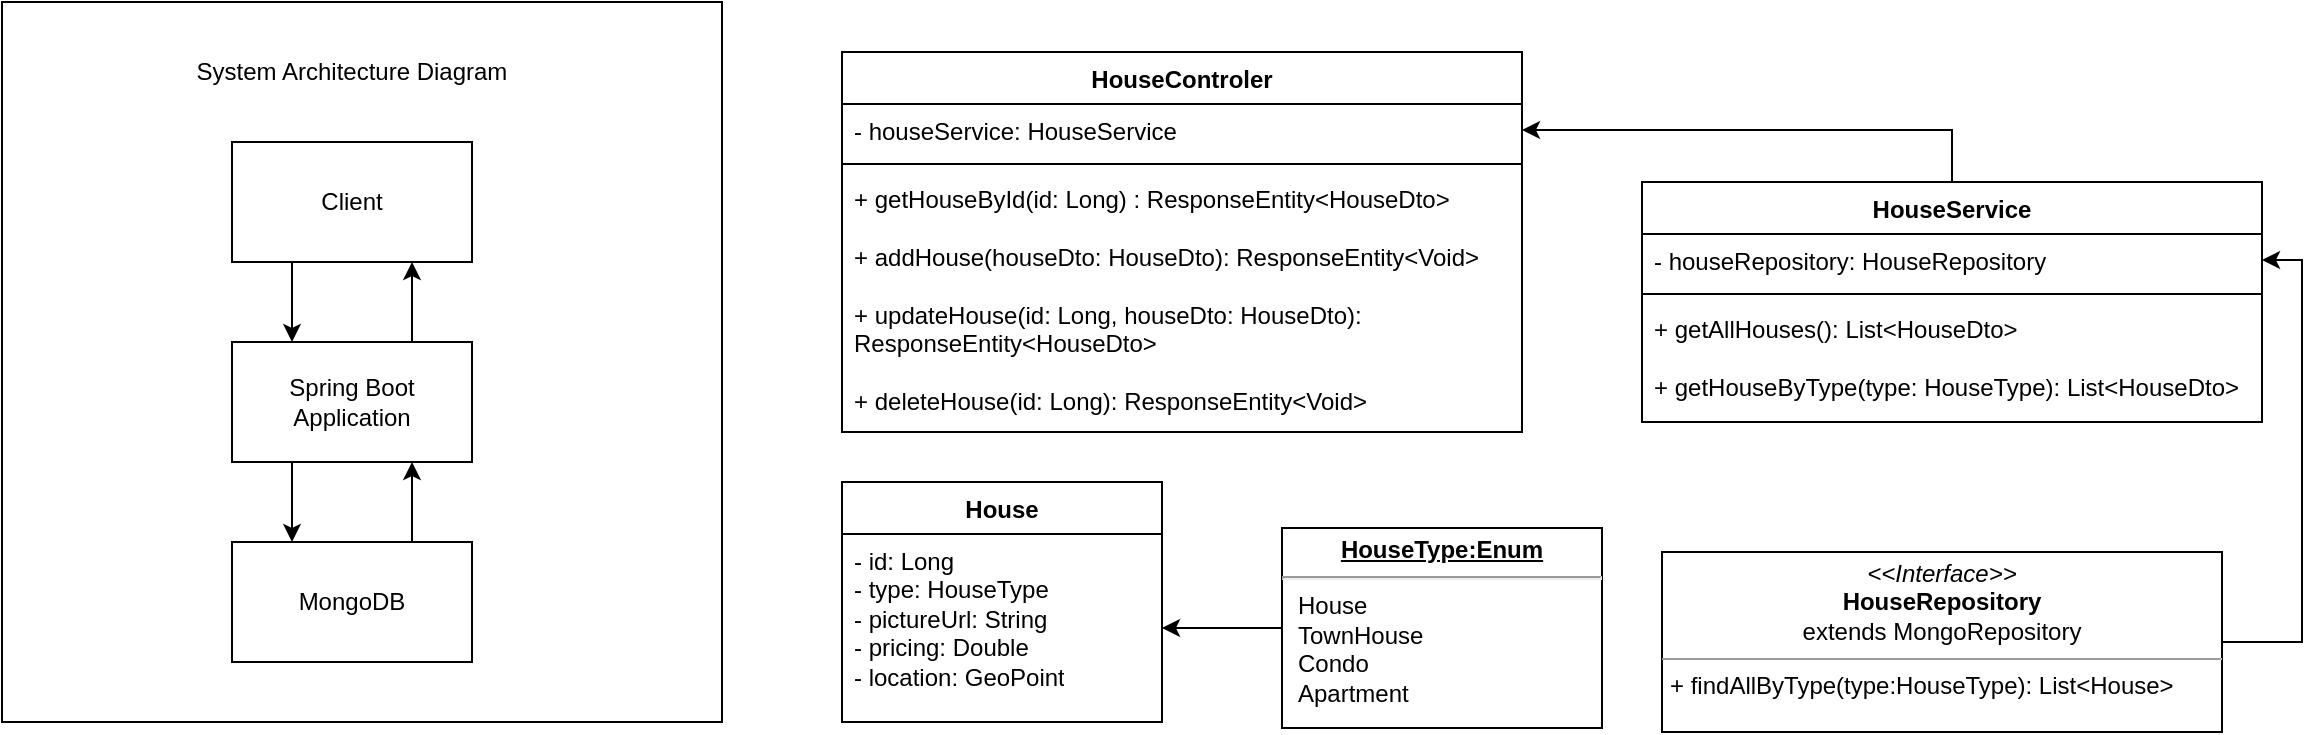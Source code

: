 <mxfile version="23.1.1" type="device">
  <diagram id="C5RBs43oDa-KdzZeNtuy" name="Page-1">
    <mxGraphModel dx="954" dy="494" grid="1" gridSize="10" guides="1" tooltips="1" connect="1" arrows="1" fold="1" page="1" pageScale="1" pageWidth="1654" pageHeight="2336" math="0" shadow="0">
      <root>
        <mxCell id="WIyWlLk6GJQsqaUBKTNV-0" />
        <mxCell id="WIyWlLk6GJQsqaUBKTNV-1" parent="WIyWlLk6GJQsqaUBKTNV-0" />
        <mxCell id="UDJwPJKPTDItisJJ8Bko-18" value="" style="group" parent="WIyWlLk6GJQsqaUBKTNV-1" vertex="1" connectable="0">
          <mxGeometry x="50" y="90" width="360" height="360" as="geometry" />
        </mxCell>
        <mxCell id="UDJwPJKPTDItisJJ8Bko-17" value="" style="whiteSpace=wrap;html=1;aspect=fixed;fillColor=none;movable=1;resizable=1;rotatable=1;deletable=1;editable=1;locked=0;connectable=1;" parent="UDJwPJKPTDItisJJ8Bko-18" vertex="1">
          <mxGeometry width="360" height="360" as="geometry" />
        </mxCell>
        <mxCell id="UDJwPJKPTDItisJJ8Bko-6" value="Client" style="rounded=0;whiteSpace=wrap;html=1;movable=1;resizable=1;rotatable=1;deletable=1;editable=1;locked=0;connectable=1;" parent="UDJwPJKPTDItisJJ8Bko-18" vertex="1">
          <mxGeometry x="115" y="70" width="120" height="60" as="geometry" />
        </mxCell>
        <mxCell id="UDJwPJKPTDItisJJ8Bko-15" style="edgeStyle=orthogonalEdgeStyle;rounded=0;orthogonalLoop=1;jettySize=auto;html=1;exitX=0.75;exitY=0;exitDx=0;exitDy=0;entryX=0.75;entryY=1;entryDx=0;entryDy=0;movable=1;resizable=1;rotatable=1;deletable=1;editable=1;locked=0;connectable=1;" parent="UDJwPJKPTDItisJJ8Bko-18" source="UDJwPJKPTDItisJJ8Bko-8" target="UDJwPJKPTDItisJJ8Bko-6" edge="1">
          <mxGeometry relative="1" as="geometry" />
        </mxCell>
        <mxCell id="UDJwPJKPTDItisJJ8Bko-8" value="Spring Boot Application" style="rounded=0;whiteSpace=wrap;html=1;movable=1;resizable=1;rotatable=1;deletable=1;editable=1;locked=0;connectable=1;" parent="UDJwPJKPTDItisJJ8Bko-18" vertex="1">
          <mxGeometry x="115" y="170" width="120" height="60" as="geometry" />
        </mxCell>
        <mxCell id="UDJwPJKPTDItisJJ8Bko-12" style="edgeStyle=orthogonalEdgeStyle;rounded=0;orthogonalLoop=1;jettySize=auto;html=1;exitX=0.25;exitY=1;exitDx=0;exitDy=0;entryX=0.25;entryY=0;entryDx=0;entryDy=0;movable=1;resizable=1;rotatable=1;deletable=1;editable=1;locked=0;connectable=1;" parent="UDJwPJKPTDItisJJ8Bko-18" source="UDJwPJKPTDItisJJ8Bko-6" target="UDJwPJKPTDItisJJ8Bko-8" edge="1">
          <mxGeometry relative="1" as="geometry" />
        </mxCell>
        <mxCell id="UDJwPJKPTDItisJJ8Bko-14" style="edgeStyle=orthogonalEdgeStyle;rounded=0;orthogonalLoop=1;jettySize=auto;html=1;exitX=0.75;exitY=0;exitDx=0;exitDy=0;entryX=0.75;entryY=1;entryDx=0;entryDy=0;movable=1;resizable=1;rotatable=1;deletable=1;editable=1;locked=0;connectable=1;" parent="UDJwPJKPTDItisJJ8Bko-18" source="UDJwPJKPTDItisJJ8Bko-9" target="UDJwPJKPTDItisJJ8Bko-8" edge="1">
          <mxGeometry relative="1" as="geometry" />
        </mxCell>
        <mxCell id="UDJwPJKPTDItisJJ8Bko-9" value="MongoDB" style="rounded=0;whiteSpace=wrap;html=1;movable=1;resizable=1;rotatable=1;deletable=1;editable=1;locked=0;connectable=1;" parent="UDJwPJKPTDItisJJ8Bko-18" vertex="1">
          <mxGeometry x="115" y="270" width="120" height="60" as="geometry" />
        </mxCell>
        <mxCell id="UDJwPJKPTDItisJJ8Bko-13" style="edgeStyle=orthogonalEdgeStyle;rounded=0;orthogonalLoop=1;jettySize=auto;html=1;exitX=0.25;exitY=1;exitDx=0;exitDy=0;entryX=0.25;entryY=0;entryDx=0;entryDy=0;movable=1;resizable=1;rotatable=1;deletable=1;editable=1;locked=0;connectable=1;" parent="UDJwPJKPTDItisJJ8Bko-18" source="UDJwPJKPTDItisJJ8Bko-8" target="UDJwPJKPTDItisJJ8Bko-9" edge="1">
          <mxGeometry relative="1" as="geometry" />
        </mxCell>
        <mxCell id="UDJwPJKPTDItisJJ8Bko-10" value="System Architecture Diagram" style="text;html=1;strokeColor=none;fillColor=none;align=center;verticalAlign=middle;whiteSpace=wrap;rounded=0;movable=1;resizable=1;rotatable=1;deletable=1;editable=1;locked=0;connectable=1;" parent="UDJwPJKPTDItisJJ8Bko-18" vertex="1">
          <mxGeometry x="90" y="20" width="170" height="30" as="geometry" />
        </mxCell>
        <mxCell id="UDJwPJKPTDItisJJ8Bko-20" value="HouseControler" style="swimlane;fontStyle=1;align=center;verticalAlign=top;childLayout=stackLayout;horizontal=1;startSize=26;horizontalStack=0;resizeParent=1;resizeParentMax=0;resizeLast=0;collapsible=1;marginBottom=0;whiteSpace=wrap;html=1;" parent="WIyWlLk6GJQsqaUBKTNV-1" vertex="1">
          <mxGeometry x="470" y="115" width="340" height="190" as="geometry">
            <mxRectangle x="487" y="115" width="130" height="30" as="alternateBounds" />
          </mxGeometry>
        </mxCell>
        <mxCell id="UDJwPJKPTDItisJJ8Bko-21" value="- houseService: HouseService" style="text;strokeColor=none;fillColor=none;align=left;verticalAlign=top;spacingLeft=4;spacingRight=4;overflow=hidden;rotatable=0;points=[[0,0.5],[1,0.5]];portConstraint=eastwest;whiteSpace=wrap;html=1;" parent="UDJwPJKPTDItisJJ8Bko-20" vertex="1">
          <mxGeometry y="26" width="340" height="26" as="geometry" />
        </mxCell>
        <mxCell id="UDJwPJKPTDItisJJ8Bko-22" value="" style="line;strokeWidth=1;fillColor=none;align=left;verticalAlign=middle;spacingTop=-1;spacingLeft=3;spacingRight=3;rotatable=0;labelPosition=right;points=[];portConstraint=eastwest;strokeColor=inherit;" parent="UDJwPJKPTDItisJJ8Bko-20" vertex="1">
          <mxGeometry y="52" width="340" height="8" as="geometry" />
        </mxCell>
        <mxCell id="UDJwPJKPTDItisJJ8Bko-23" value="+ getHouseById(id: Long) : ResponseEntity&amp;lt;HouseDto&amp;gt;&lt;br&gt;&lt;br&gt;+ addHouse(houseDto: HouseDto): ResponseEntity&amp;lt;Void&amp;gt;&lt;br&gt;&lt;br&gt;+ updateHouse(id: Long, houseDto: HouseDto):&amp;nbsp;&lt;br&gt;ResponseEntity&amp;lt;HouseDto&amp;gt;&lt;br&gt;&lt;br&gt;+ deleteHouse(id: Long): ResponseEntity&amp;lt;Void&amp;gt;" style="text;strokeColor=none;fillColor=none;align=left;verticalAlign=top;spacingLeft=4;spacingRight=4;overflow=hidden;rotatable=0;points=[[0,0.5],[1,0.5]];portConstraint=eastwest;whiteSpace=wrap;html=1;" parent="UDJwPJKPTDItisJJ8Bko-20" vertex="1">
          <mxGeometry y="60" width="340" height="130" as="geometry" />
        </mxCell>
        <mxCell id="UDJwPJKPTDItisJJ8Bko-25" value="House" style="swimlane;fontStyle=1;align=center;verticalAlign=top;childLayout=stackLayout;horizontal=1;startSize=26;horizontalStack=0;resizeParent=1;resizeParentMax=0;resizeLast=0;collapsible=1;marginBottom=0;whiteSpace=wrap;html=1;" parent="WIyWlLk6GJQsqaUBKTNV-1" vertex="1">
          <mxGeometry x="470" y="330" width="160" height="120" as="geometry" />
        </mxCell>
        <mxCell id="UDJwPJKPTDItisJJ8Bko-26" value="- id: Long&lt;br&gt;- type: HouseType&lt;br&gt;- pictureUrl: String&lt;br&gt;- pricing: Double&lt;br&gt;- location: GeoPoint" style="text;strokeColor=none;fillColor=none;align=left;verticalAlign=top;spacingLeft=4;spacingRight=4;overflow=hidden;rotatable=0;points=[[0,0.5],[1,0.5]];portConstraint=eastwest;whiteSpace=wrap;html=1;" parent="UDJwPJKPTDItisJJ8Bko-25" vertex="1">
          <mxGeometry y="26" width="160" height="94" as="geometry" />
        </mxCell>
        <mxCell id="UDJwPJKPTDItisJJ8Bko-37" style="edgeStyle=orthogonalEdgeStyle;rounded=0;orthogonalLoop=1;jettySize=auto;html=1;exitX=0.5;exitY=0;exitDx=0;exitDy=0;entryX=1;entryY=0.5;entryDx=0;entryDy=0;" parent="WIyWlLk6GJQsqaUBKTNV-1" source="UDJwPJKPTDItisJJ8Bko-29" target="UDJwPJKPTDItisJJ8Bko-21" edge="1">
          <mxGeometry relative="1" as="geometry" />
        </mxCell>
        <mxCell id="UDJwPJKPTDItisJJ8Bko-29" value="HouseService" style="swimlane;fontStyle=1;align=center;verticalAlign=top;childLayout=stackLayout;horizontal=1;startSize=26;horizontalStack=0;resizeParent=1;resizeParentMax=0;resizeLast=0;collapsible=1;marginBottom=0;whiteSpace=wrap;html=1;" parent="WIyWlLk6GJQsqaUBKTNV-1" vertex="1">
          <mxGeometry x="870" y="180" width="310" height="120" as="geometry" />
        </mxCell>
        <mxCell id="UDJwPJKPTDItisJJ8Bko-30" value="- houseRepository: HouseRepository" style="text;strokeColor=none;fillColor=none;align=left;verticalAlign=top;spacingLeft=4;spacingRight=4;overflow=hidden;rotatable=0;points=[[0,0.5],[1,0.5]];portConstraint=eastwest;whiteSpace=wrap;html=1;" parent="UDJwPJKPTDItisJJ8Bko-29" vertex="1">
          <mxGeometry y="26" width="310" height="26" as="geometry" />
        </mxCell>
        <mxCell id="UDJwPJKPTDItisJJ8Bko-31" value="" style="line;strokeWidth=1;fillColor=none;align=left;verticalAlign=middle;spacingTop=-1;spacingLeft=3;spacingRight=3;rotatable=0;labelPosition=right;points=[];portConstraint=eastwest;strokeColor=inherit;" parent="UDJwPJKPTDItisJJ8Bko-29" vertex="1">
          <mxGeometry y="52" width="310" height="8" as="geometry" />
        </mxCell>
        <mxCell id="UDJwPJKPTDItisJJ8Bko-32" value="+ getAllHouses(): List&amp;lt;HouseDto&amp;gt;&lt;br&gt;&lt;br&gt;+ getHouseByType(type: HouseType): List&amp;lt;HouseDto&amp;gt;" style="text;strokeColor=none;fillColor=none;align=left;verticalAlign=top;spacingLeft=4;spacingRight=4;overflow=hidden;rotatable=0;points=[[0,0.5],[1,0.5]];portConstraint=eastwest;whiteSpace=wrap;html=1;" parent="UDJwPJKPTDItisJJ8Bko-29" vertex="1">
          <mxGeometry y="60" width="310" height="60" as="geometry" />
        </mxCell>
        <mxCell id="UDJwPJKPTDItisJJ8Bko-46" style="edgeStyle=orthogonalEdgeStyle;rounded=0;orthogonalLoop=1;jettySize=auto;html=1;exitX=0;exitY=0.5;exitDx=0;exitDy=0;entryX=1;entryY=0.5;entryDx=0;entryDy=0;" parent="WIyWlLk6GJQsqaUBKTNV-1" source="UDJwPJKPTDItisJJ8Bko-33" target="UDJwPJKPTDItisJJ8Bko-26" edge="1">
          <mxGeometry relative="1" as="geometry" />
        </mxCell>
        <mxCell id="UDJwPJKPTDItisJJ8Bko-33" value="&lt;p style=&quot;margin:0px;margin-top:4px;text-align:center;text-decoration:underline;&quot;&gt;&lt;b&gt;HouseType:Enum&lt;/b&gt;&lt;/p&gt;&lt;hr&gt;&lt;p style=&quot;margin:0px;margin-left:8px;&quot;&gt;House&lt;/p&gt;&lt;p style=&quot;margin:0px;margin-left:8px;&quot;&gt;TownHouse&lt;/p&gt;&lt;p style=&quot;margin:0px;margin-left:8px;&quot;&gt;Condo&lt;/p&gt;&lt;p style=&quot;margin:0px;margin-left:8px;&quot;&gt;Apartment&lt;/p&gt;" style="verticalAlign=top;align=left;overflow=fill;fontSize=12;fontFamily=Helvetica;html=1;whiteSpace=wrap;" parent="WIyWlLk6GJQsqaUBKTNV-1" vertex="1">
          <mxGeometry x="690" y="353" width="160" height="100" as="geometry" />
        </mxCell>
        <mxCell id="UDJwPJKPTDItisJJ8Bko-45" style="edgeStyle=orthogonalEdgeStyle;rounded=0;orthogonalLoop=1;jettySize=auto;html=1;exitX=1;exitY=0.5;exitDx=0;exitDy=0;entryX=1;entryY=0.5;entryDx=0;entryDy=0;" parent="WIyWlLk6GJQsqaUBKTNV-1" source="UDJwPJKPTDItisJJ8Bko-43" target="UDJwPJKPTDItisJJ8Bko-30" edge="1">
          <mxGeometry relative="1" as="geometry" />
        </mxCell>
        <mxCell id="UDJwPJKPTDItisJJ8Bko-43" value="&lt;p style=&quot;margin:0px;margin-top:4px;text-align:center;&quot;&gt;&lt;i&gt;&amp;lt;&amp;lt;Interface&amp;gt;&amp;gt;&lt;/i&gt;&lt;br&gt;&lt;b&gt;HouseRepository&lt;/b&gt;&lt;br&gt;extends MongoRepository&lt;/p&gt;&lt;hr size=&quot;1&quot;&gt;&lt;p style=&quot;margin:0px;margin-left:4px;&quot;&gt;+ findAllByType(type:HouseType): List&amp;lt;House&amp;gt;&lt;/p&gt;" style="verticalAlign=top;align=left;overflow=fill;fontSize=12;fontFamily=Helvetica;html=1;whiteSpace=wrap;" parent="WIyWlLk6GJQsqaUBKTNV-1" vertex="1">
          <mxGeometry x="880" y="365" width="280" height="90" as="geometry" />
        </mxCell>
      </root>
    </mxGraphModel>
  </diagram>
</mxfile>
